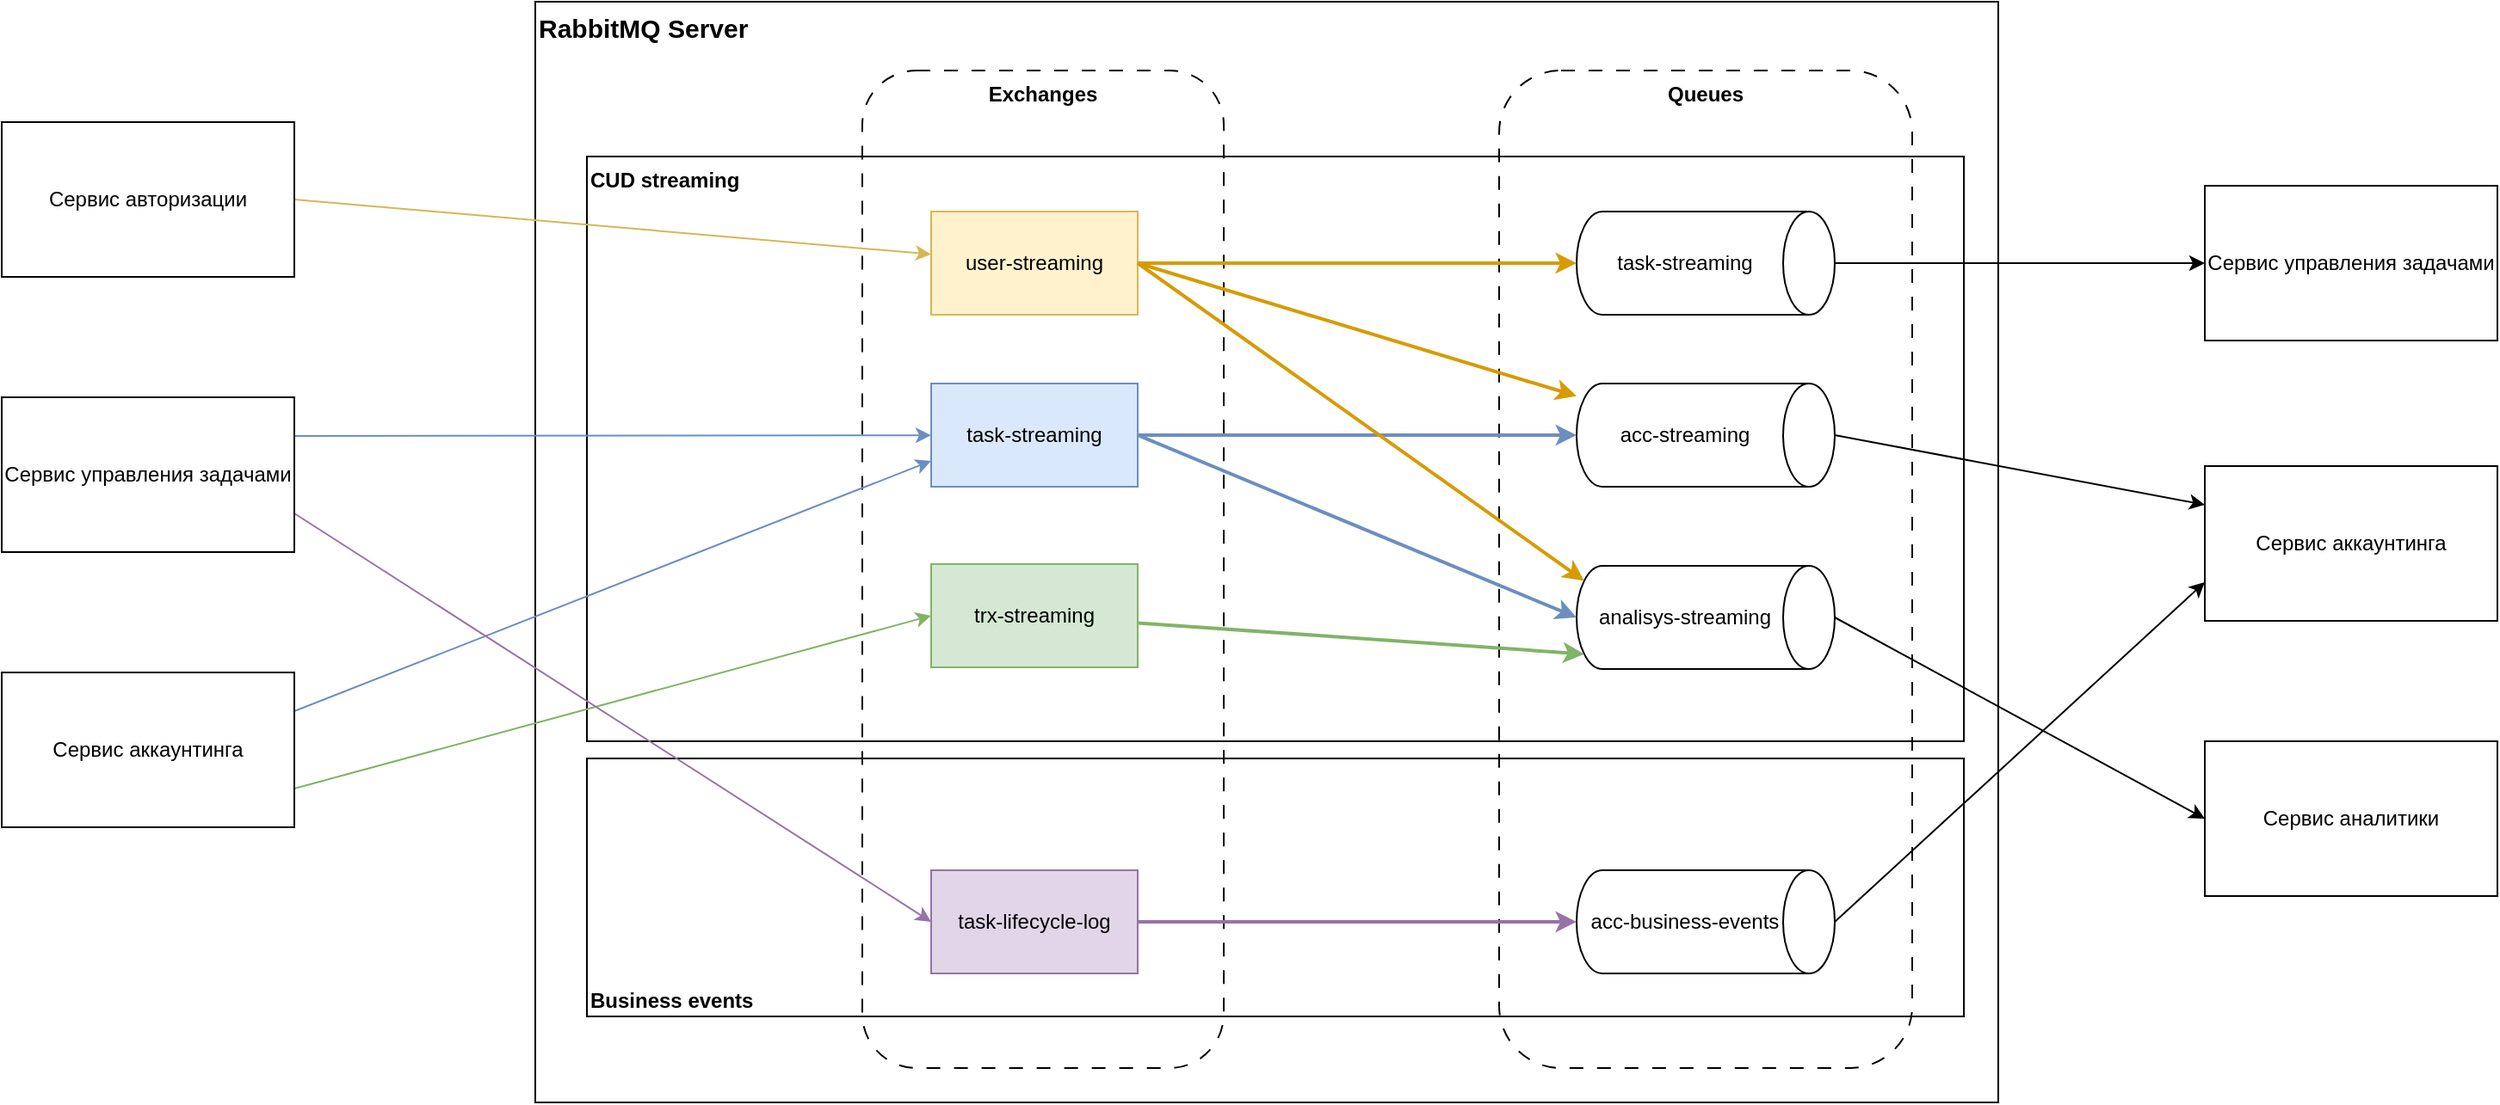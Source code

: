 <mxfile>
    <diagram name="Страница — 1" id="yNPlP0UUKYsPbck-f127">
        <mxGraphModel dx="2814" dy="1406" grid="1" gridSize="10" guides="1" tooltips="1" connect="1" arrows="1" fold="1" page="1" pageScale="1" pageWidth="1169" pageHeight="827" math="0" shadow="0">
            <root>
                <mxCell id="0"/>
                <mxCell id="1" parent="0"/>
                <mxCell id="XY9HVnxpf_CKsky1Gurl-1" value="RabbitMQ Server" style="rounded=0;whiteSpace=wrap;html=1;verticalAlign=top;fontSize=15;fontStyle=1;align=left;" parent="1" vertex="1">
                    <mxGeometry x="70" y="80" width="850" height="640" as="geometry"/>
                </mxCell>
                <mxCell id="XY9HVnxpf_CKsky1Gurl-2" value="CUD streaming" style="rounded=0;whiteSpace=wrap;html=1;verticalAlign=top;align=left;fillColor=none;fontStyle=1" parent="1" vertex="1">
                    <mxGeometry x="100" y="170" width="800" height="340" as="geometry"/>
                </mxCell>
                <mxCell id="XY9HVnxpf_CKsky1Gurl-3" value="Business events" style="rounded=0;whiteSpace=wrap;html=1;verticalAlign=bottom;align=left;fillColor=none;fontStyle=1" parent="1" vertex="1">
                    <mxGeometry x="100" y="520" width="800" height="150" as="geometry"/>
                </mxCell>
                <mxCell id="XY9HVnxpf_CKsky1Gurl-24" value="Queues" style="rounded=1;whiteSpace=wrap;html=1;verticalAlign=top;fillColor=none;dashed=1;dashPattern=8 8;fontStyle=1" parent="1" vertex="1">
                    <mxGeometry x="630" y="120" width="240" height="580" as="geometry"/>
                </mxCell>
                <mxCell id="XY9HVnxpf_CKsky1Gurl-23" value="Exchanges" style="rounded=1;whiteSpace=wrap;html=1;verticalAlign=top;fillColor=none;dashed=1;dashPattern=8 8;fontStyle=1" parent="1" vertex="1">
                    <mxGeometry x="260" y="120" width="210" height="580" as="geometry"/>
                </mxCell>
                <mxCell id="XY9HVnxpf_CKsky1Gurl-36" style="edgeStyle=orthogonalEdgeStyle;rounded=0;orthogonalLoop=1;jettySize=auto;html=1;exitX=0.5;exitY=0;exitDx=0;exitDy=0;exitPerimeter=0;" parent="1" source="XY9HVnxpf_CKsky1Gurl-4" target="XY9HVnxpf_CKsky1Gurl-22" edge="1">
                    <mxGeometry relative="1" as="geometry"/>
                </mxCell>
                <mxCell id="XY9HVnxpf_CKsky1Gurl-4" value="task-streaming" style="shape=cylinder3;whiteSpace=wrap;html=1;boundedLbl=1;backgroundOutline=1;size=15;rotation=90;horizontal=0;" parent="1" vertex="1">
                    <mxGeometry x="720" y="157" width="60" height="150" as="geometry"/>
                </mxCell>
                <mxCell id="XY9HVnxpf_CKsky1Gurl-37" style="rounded=0;orthogonalLoop=1;jettySize=auto;html=1;entryX=0;entryY=0.25;entryDx=0;entryDy=0;exitX=0.5;exitY=0;exitDx=0;exitDy=0;exitPerimeter=0;" parent="1" source="XY9HVnxpf_CKsky1Gurl-6" target="XY9HVnxpf_CKsky1Gurl-25" edge="1">
                    <mxGeometry relative="1" as="geometry"/>
                </mxCell>
                <mxCell id="XY9HVnxpf_CKsky1Gurl-6" value="acc-streaming" style="shape=cylinder3;whiteSpace=wrap;html=1;boundedLbl=1;backgroundOutline=1;size=15;rotation=90;horizontal=0;" parent="1" vertex="1">
                    <mxGeometry x="720" y="257" width="60" height="150" as="geometry"/>
                </mxCell>
                <mxCell id="XY9HVnxpf_CKsky1Gurl-38" style="rounded=0;orthogonalLoop=1;jettySize=auto;html=1;entryX=0;entryY=0.5;entryDx=0;entryDy=0;exitX=0.5;exitY=0;exitDx=0;exitDy=0;exitPerimeter=0;" parent="1" source="XY9HVnxpf_CKsky1Gurl-7" target="XY9HVnxpf_CKsky1Gurl-26" edge="1">
                    <mxGeometry relative="1" as="geometry"/>
                </mxCell>
                <mxCell id="XY9HVnxpf_CKsky1Gurl-7" value="analisys-streaming" style="shape=cylinder3;whiteSpace=wrap;html=1;boundedLbl=1;backgroundOutline=1;size=15;rotation=90;horizontal=0;" parent="1" vertex="1">
                    <mxGeometry x="720" y="363" width="60" height="150" as="geometry"/>
                </mxCell>
                <mxCell id="XY9HVnxpf_CKsky1Gurl-17" style="edgeStyle=orthogonalEdgeStyle;rounded=0;orthogonalLoop=1;jettySize=auto;html=1;fillColor=#dae8fc;strokeColor=#6c8ebf;strokeWidth=2;" parent="1" source="XY9HVnxpf_CKsky1Gurl-9" target="XY9HVnxpf_CKsky1Gurl-6" edge="1">
                    <mxGeometry relative="1" as="geometry"/>
                </mxCell>
                <mxCell id="XY9HVnxpf_CKsky1Gurl-9" value="task-streaming" style="rounded=0;whiteSpace=wrap;html=1;fillColor=#dae8fc;strokeColor=#6c8ebf;" parent="1" vertex="1">
                    <mxGeometry x="300" y="302" width="120" height="60" as="geometry"/>
                </mxCell>
                <mxCell id="XY9HVnxpf_CKsky1Gurl-10" value="user-streaming" style="rounded=0;whiteSpace=wrap;html=1;fillColor=#fff2cc;strokeColor=#d6b656;" parent="1" vertex="1">
                    <mxGeometry x="300" y="202" width="120" height="60" as="geometry"/>
                </mxCell>
                <mxCell id="XY9HVnxpf_CKsky1Gurl-11" value="trx-streaming" style="rounded=0;whiteSpace=wrap;html=1;fillColor=#d5e8d4;strokeColor=#82b366;" parent="1" vertex="1">
                    <mxGeometry x="300" y="407" width="120" height="60" as="geometry"/>
                </mxCell>
                <mxCell id="XY9HVnxpf_CKsky1Gurl-12" value="task-lifecycle-log" style="rounded=0;whiteSpace=wrap;html=1;fillColor=#e1d5e7;strokeColor=#9673a6;" parent="1" vertex="1">
                    <mxGeometry x="300" y="585" width="120" height="60" as="geometry"/>
                </mxCell>
                <mxCell id="XY9HVnxpf_CKsky1Gurl-39" style="rounded=0;orthogonalLoop=1;jettySize=auto;html=1;entryX=0;entryY=0.75;entryDx=0;entryDy=0;exitX=0.5;exitY=0;exitDx=0;exitDy=0;exitPerimeter=0;" parent="1" source="XY9HVnxpf_CKsky1Gurl-13" target="XY9HVnxpf_CKsky1Gurl-25" edge="1">
                    <mxGeometry relative="1" as="geometry"/>
                </mxCell>
                <mxCell id="XY9HVnxpf_CKsky1Gurl-13" value="acc-business-events" style="shape=cylinder3;whiteSpace=wrap;html=1;boundedLbl=1;backgroundOutline=1;size=15;rotation=90;horizontal=0;" parent="1" vertex="1">
                    <mxGeometry x="720" y="540" width="60" height="150" as="geometry"/>
                </mxCell>
                <mxCell id="XY9HVnxpf_CKsky1Gurl-16" style="edgeStyle=orthogonalEdgeStyle;rounded=0;orthogonalLoop=1;jettySize=auto;html=1;entryX=0.5;entryY=1;entryDx=0;entryDy=0;entryPerimeter=0;fillColor=#ffe6cc;strokeColor=#d79b00;strokeWidth=2;" parent="1" source="XY9HVnxpf_CKsky1Gurl-10" target="XY9HVnxpf_CKsky1Gurl-4" edge="1">
                    <mxGeometry relative="1" as="geometry"/>
                </mxCell>
                <mxCell id="XY9HVnxpf_CKsky1Gurl-18" style="rounded=0;orthogonalLoop=1;jettySize=auto;html=1;exitX=1;exitY=0.5;exitDx=0;exitDy=0;fillColor=#ffe6cc;strokeColor=#d79b00;strokeWidth=2;" parent="1" source="XY9HVnxpf_CKsky1Gurl-10" target="XY9HVnxpf_CKsky1Gurl-6" edge="1">
                    <mxGeometry relative="1" as="geometry"/>
                </mxCell>
                <mxCell id="XY9HVnxpf_CKsky1Gurl-19" style="rounded=0;orthogonalLoop=1;jettySize=auto;html=1;entryX=0.145;entryY=1;entryDx=0;entryDy=-4.35;entryPerimeter=0;exitX=1;exitY=0.5;exitDx=0;exitDy=0;fillColor=#ffe6cc;strokeColor=#d79b00;strokeWidth=2;" parent="1" source="XY9HVnxpf_CKsky1Gurl-10" target="XY9HVnxpf_CKsky1Gurl-7" edge="1">
                    <mxGeometry relative="1" as="geometry"/>
                </mxCell>
                <mxCell id="XY9HVnxpf_CKsky1Gurl-20" style="rounded=0;orthogonalLoop=1;jettySize=auto;html=1;entryX=0.5;entryY=1;entryDx=0;entryDy=0;entryPerimeter=0;exitX=1;exitY=0.5;exitDx=0;exitDy=0;fillColor=#dae8fc;strokeColor=#6c8ebf;strokeWidth=2;" parent="1" source="XY9HVnxpf_CKsky1Gurl-9" target="XY9HVnxpf_CKsky1Gurl-7" edge="1">
                    <mxGeometry relative="1" as="geometry">
                        <mxPoint x="430" y="240" as="sourcePoint"/>
                        <mxPoint x="739" y="424" as="targetPoint"/>
                    </mxGeometry>
                </mxCell>
                <mxCell id="XY9HVnxpf_CKsky1Gurl-21" style="rounded=0;orthogonalLoop=1;jettySize=auto;html=1;entryX=0.855;entryY=1;entryDx=0;entryDy=-4.35;entryPerimeter=0;fillColor=#d5e8d4;strokeColor=#82b366;strokeWidth=2;" parent="1" source="XY9HVnxpf_CKsky1Gurl-11" target="XY9HVnxpf_CKsky1Gurl-7" edge="1">
                    <mxGeometry relative="1" as="geometry"/>
                </mxCell>
                <mxCell id="XY9HVnxpf_CKsky1Gurl-22" value="Сервис управления задачами" style="rounded=0;whiteSpace=wrap;html=1;" parent="1" vertex="1">
                    <mxGeometry x="1040" y="187" width="170" height="90" as="geometry"/>
                </mxCell>
                <mxCell id="XY9HVnxpf_CKsky1Gurl-25" value="Сервис аккаунтинга" style="rounded=0;whiteSpace=wrap;html=1;" parent="1" vertex="1">
                    <mxGeometry x="1040" y="350" width="170" height="90" as="geometry"/>
                </mxCell>
                <mxCell id="XY9HVnxpf_CKsky1Gurl-26" value="Сервис аналитики" style="rounded=0;whiteSpace=wrap;html=1;" parent="1" vertex="1">
                    <mxGeometry x="1040" y="510" width="170" height="90" as="geometry"/>
                </mxCell>
                <mxCell id="XY9HVnxpf_CKsky1Gurl-32" style="rounded=0;orthogonalLoop=1;jettySize=auto;html=1;entryX=0;entryY=0.75;entryDx=0;entryDy=0;exitX=1;exitY=0.25;exitDx=0;exitDy=0;fillColor=#dae8fc;strokeColor=#6c8ebf;" parent="1" source="XY9HVnxpf_CKsky1Gurl-27" target="XY9HVnxpf_CKsky1Gurl-9" edge="1">
                    <mxGeometry relative="1" as="geometry"/>
                </mxCell>
                <mxCell id="XY9HVnxpf_CKsky1Gurl-33" style="rounded=0;orthogonalLoop=1;jettySize=auto;html=1;entryX=0;entryY=0.5;entryDx=0;entryDy=0;exitX=1;exitY=0.75;exitDx=0;exitDy=0;fillColor=#d5e8d4;strokeColor=#82b366;" parent="1" source="XY9HVnxpf_CKsky1Gurl-27" target="XY9HVnxpf_CKsky1Gurl-11" edge="1">
                    <mxGeometry relative="1" as="geometry"/>
                </mxCell>
                <mxCell id="XY9HVnxpf_CKsky1Gurl-27" value="Сервис аккаунтинга" style="rounded=0;whiteSpace=wrap;html=1;" parent="1" vertex="1">
                    <mxGeometry x="-240" y="470" width="170" height="90" as="geometry"/>
                </mxCell>
                <mxCell id="XY9HVnxpf_CKsky1Gurl-31" style="rounded=0;orthogonalLoop=1;jettySize=auto;html=1;exitX=1;exitY=0.25;exitDx=0;exitDy=0;fillColor=#dae8fc;strokeColor=#6c8ebf;" parent="1" source="XY9HVnxpf_CKsky1Gurl-28" target="XY9HVnxpf_CKsky1Gurl-9" edge="1">
                    <mxGeometry relative="1" as="geometry"/>
                </mxCell>
                <mxCell id="XY9HVnxpf_CKsky1Gurl-34" style="rounded=0;orthogonalLoop=1;jettySize=auto;html=1;entryX=0;entryY=0.5;entryDx=0;entryDy=0;exitX=1;exitY=0.75;exitDx=0;exitDy=0;fillColor=#e1d5e7;strokeColor=#9673a6;" parent="1" source="XY9HVnxpf_CKsky1Gurl-28" target="XY9HVnxpf_CKsky1Gurl-12" edge="1">
                    <mxGeometry relative="1" as="geometry"/>
                </mxCell>
                <mxCell id="XY9HVnxpf_CKsky1Gurl-28" value="Сервис управления задачами" style="rounded=0;whiteSpace=wrap;html=1;" parent="1" vertex="1">
                    <mxGeometry x="-240" y="310" width="170" height="90" as="geometry"/>
                </mxCell>
                <mxCell id="XY9HVnxpf_CKsky1Gurl-30" style="rounded=0;orthogonalLoop=1;jettySize=auto;html=1;exitX=1;exitY=0.5;exitDx=0;exitDy=0;fillColor=#fff2cc;strokeColor=#d6b656;" parent="1" source="XY9HVnxpf_CKsky1Gurl-29" target="XY9HVnxpf_CKsky1Gurl-10" edge="1">
                    <mxGeometry relative="1" as="geometry"/>
                </mxCell>
                <mxCell id="XY9HVnxpf_CKsky1Gurl-29" value="Сервис авторизации" style="rounded=0;whiteSpace=wrap;html=1;" parent="1" vertex="1">
                    <mxGeometry x="-240" y="150" width="170" height="90" as="geometry"/>
                </mxCell>
                <mxCell id="XY9HVnxpf_CKsky1Gurl-35" style="edgeStyle=orthogonalEdgeStyle;rounded=0;orthogonalLoop=1;jettySize=auto;html=1;fillColor=#e1d5e7;strokeColor=#9673a6;strokeWidth=2;" parent="1" source="XY9HVnxpf_CKsky1Gurl-12" target="XY9HVnxpf_CKsky1Gurl-13" edge="1">
                    <mxGeometry relative="1" as="geometry">
                        <mxPoint x="675" y="615" as="targetPoint"/>
                    </mxGeometry>
                </mxCell>
            </root>
        </mxGraphModel>
    </diagram>
</mxfile>